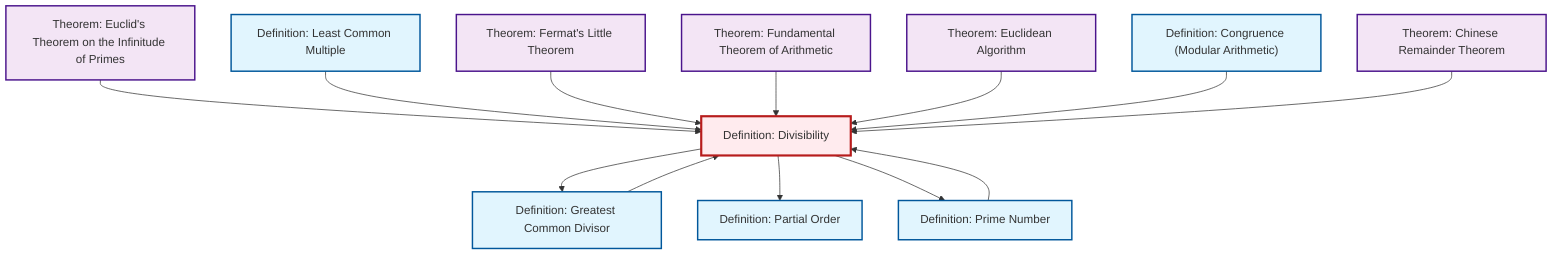 graph TD
    classDef definition fill:#e1f5fe,stroke:#01579b,stroke-width:2px
    classDef theorem fill:#f3e5f5,stroke:#4a148c,stroke-width:2px
    classDef axiom fill:#fff3e0,stroke:#e65100,stroke-width:2px
    classDef example fill:#e8f5e9,stroke:#1b5e20,stroke-width:2px
    classDef current fill:#ffebee,stroke:#b71c1c,stroke-width:3px
    thm-euclidean-algorithm["Theorem: Euclidean Algorithm"]:::theorem
    thm-fundamental-arithmetic["Theorem: Fundamental Theorem of Arithmetic"]:::theorem
    def-congruence["Definition: Congruence (Modular Arithmetic)"]:::definition
    thm-fermat-little["Theorem: Fermat's Little Theorem"]:::theorem
    def-partial-order["Definition: Partial Order"]:::definition
    def-lcm["Definition: Least Common Multiple"]:::definition
    thm-chinese-remainder["Theorem: Chinese Remainder Theorem"]:::theorem
    def-prime["Definition: Prime Number"]:::definition
    def-divisibility["Definition: Divisibility"]:::definition
    thm-euclid-infinitude-primes["Theorem: Euclid's Theorem on the Infinitude of Primes"]:::theorem
    def-gcd["Definition: Greatest Common Divisor"]:::definition
    thm-euclid-infinitude-primes --> def-divisibility
    def-gcd --> def-divisibility
    def-divisibility --> def-gcd
    def-lcm --> def-divisibility
    def-divisibility --> def-partial-order
    thm-fermat-little --> def-divisibility
    thm-fundamental-arithmetic --> def-divisibility
    def-divisibility --> def-prime
    thm-euclidean-algorithm --> def-divisibility
    def-congruence --> def-divisibility
    def-prime --> def-divisibility
    thm-chinese-remainder --> def-divisibility
    class def-divisibility current